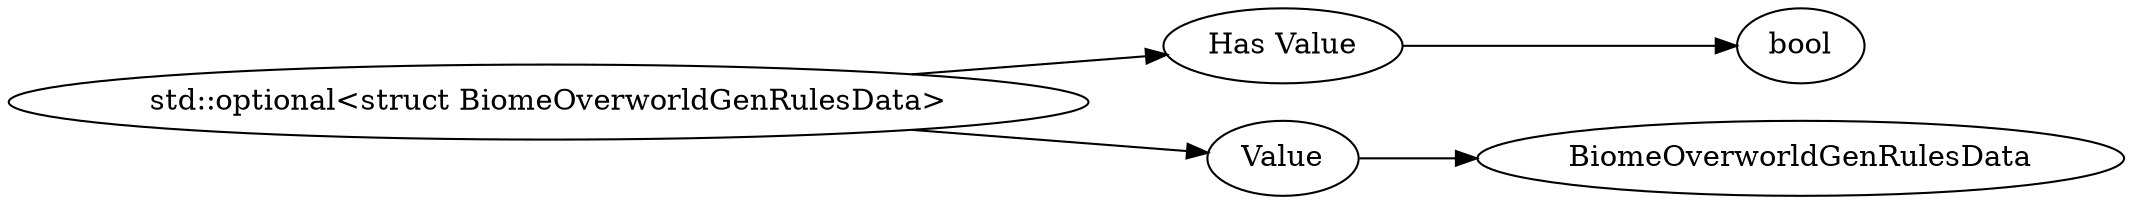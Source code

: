 digraph "std::optional<struct BiomeOverworldGenRulesData>" {
rankdir = LR
267
267 -> 268
268 -> 269
267 -> 270
270 -> 335

267 [label="std::optional<struct BiomeOverworldGenRulesData>",comment="name: \"std::optional<struct BiomeOverworldGenRulesData>\", typeName: \"\", id: 267, branchId: 0, recurseId: -1, attributes: 0, notes: \"\""];
268 [label="Has Value",comment="name: \"Has Value\", typeName: \"\", id: 268, branchId: 0, recurseId: -1, attributes: 0, notes: \"If true, follow with appropriate data type, otherwise nothing\""];
269 [label="bool",comment="name: \"bool\", typeName: \"\", id: 269, branchId: 0, recurseId: -1, attributes: 512, notes: \"\""];
270 [label="Value",comment="name: \"Value\", typeName: \"BiomeOverworldGenRulesData\", id: 270, branchId: 0, recurseId: -1, attributes: 256, notes: \"\""];
335 [label="BiomeOverworldGenRulesData",comment="name: \"BiomeOverworldGenRulesData\", typeName: \"\", id: 335, branchId: 0, recurseId: -1, attributes: 512, notes: \"\""];
{ rank = max;269;335}

}
